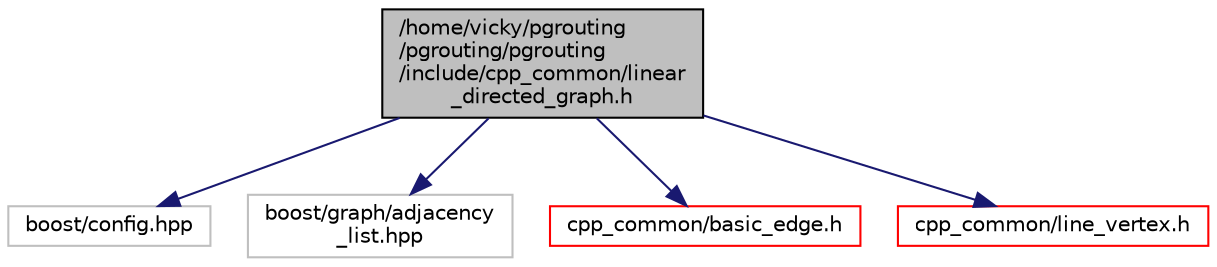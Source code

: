 digraph "/home/vicky/pgrouting/pgrouting/pgrouting/include/cpp_common/linear_directed_graph.h"
{
  edge [fontname="Helvetica",fontsize="10",labelfontname="Helvetica",labelfontsize="10"];
  node [fontname="Helvetica",fontsize="10",shape=record];
  Node1 [label="/home/vicky/pgrouting\l/pgrouting/pgrouting\l/include/cpp_common/linear\l_directed_graph.h",height=0.2,width=0.4,color="black", fillcolor="grey75", style="filled", fontcolor="black"];
  Node1 -> Node2 [color="midnightblue",fontsize="10",style="solid",fontname="Helvetica"];
  Node2 [label="boost/config.hpp",height=0.2,width=0.4,color="grey75", fillcolor="white", style="filled"];
  Node1 -> Node3 [color="midnightblue",fontsize="10",style="solid",fontname="Helvetica"];
  Node3 [label="boost/graph/adjacency\l_list.hpp",height=0.2,width=0.4,color="grey75", fillcolor="white", style="filled"];
  Node1 -> Node4 [color="midnightblue",fontsize="10",style="solid",fontname="Helvetica"];
  Node4 [label="cpp_common/basic_edge.h",height=0.2,width=0.4,color="red", fillcolor="white", style="filled",URL="$basic__edge_8h.html"];
  Node1 -> Node5 [color="midnightblue",fontsize="10",style="solid",fontname="Helvetica"];
  Node5 [label="cpp_common/line_vertex.h",height=0.2,width=0.4,color="red", fillcolor="white", style="filled",URL="$line__vertex_8h.html"];
}
